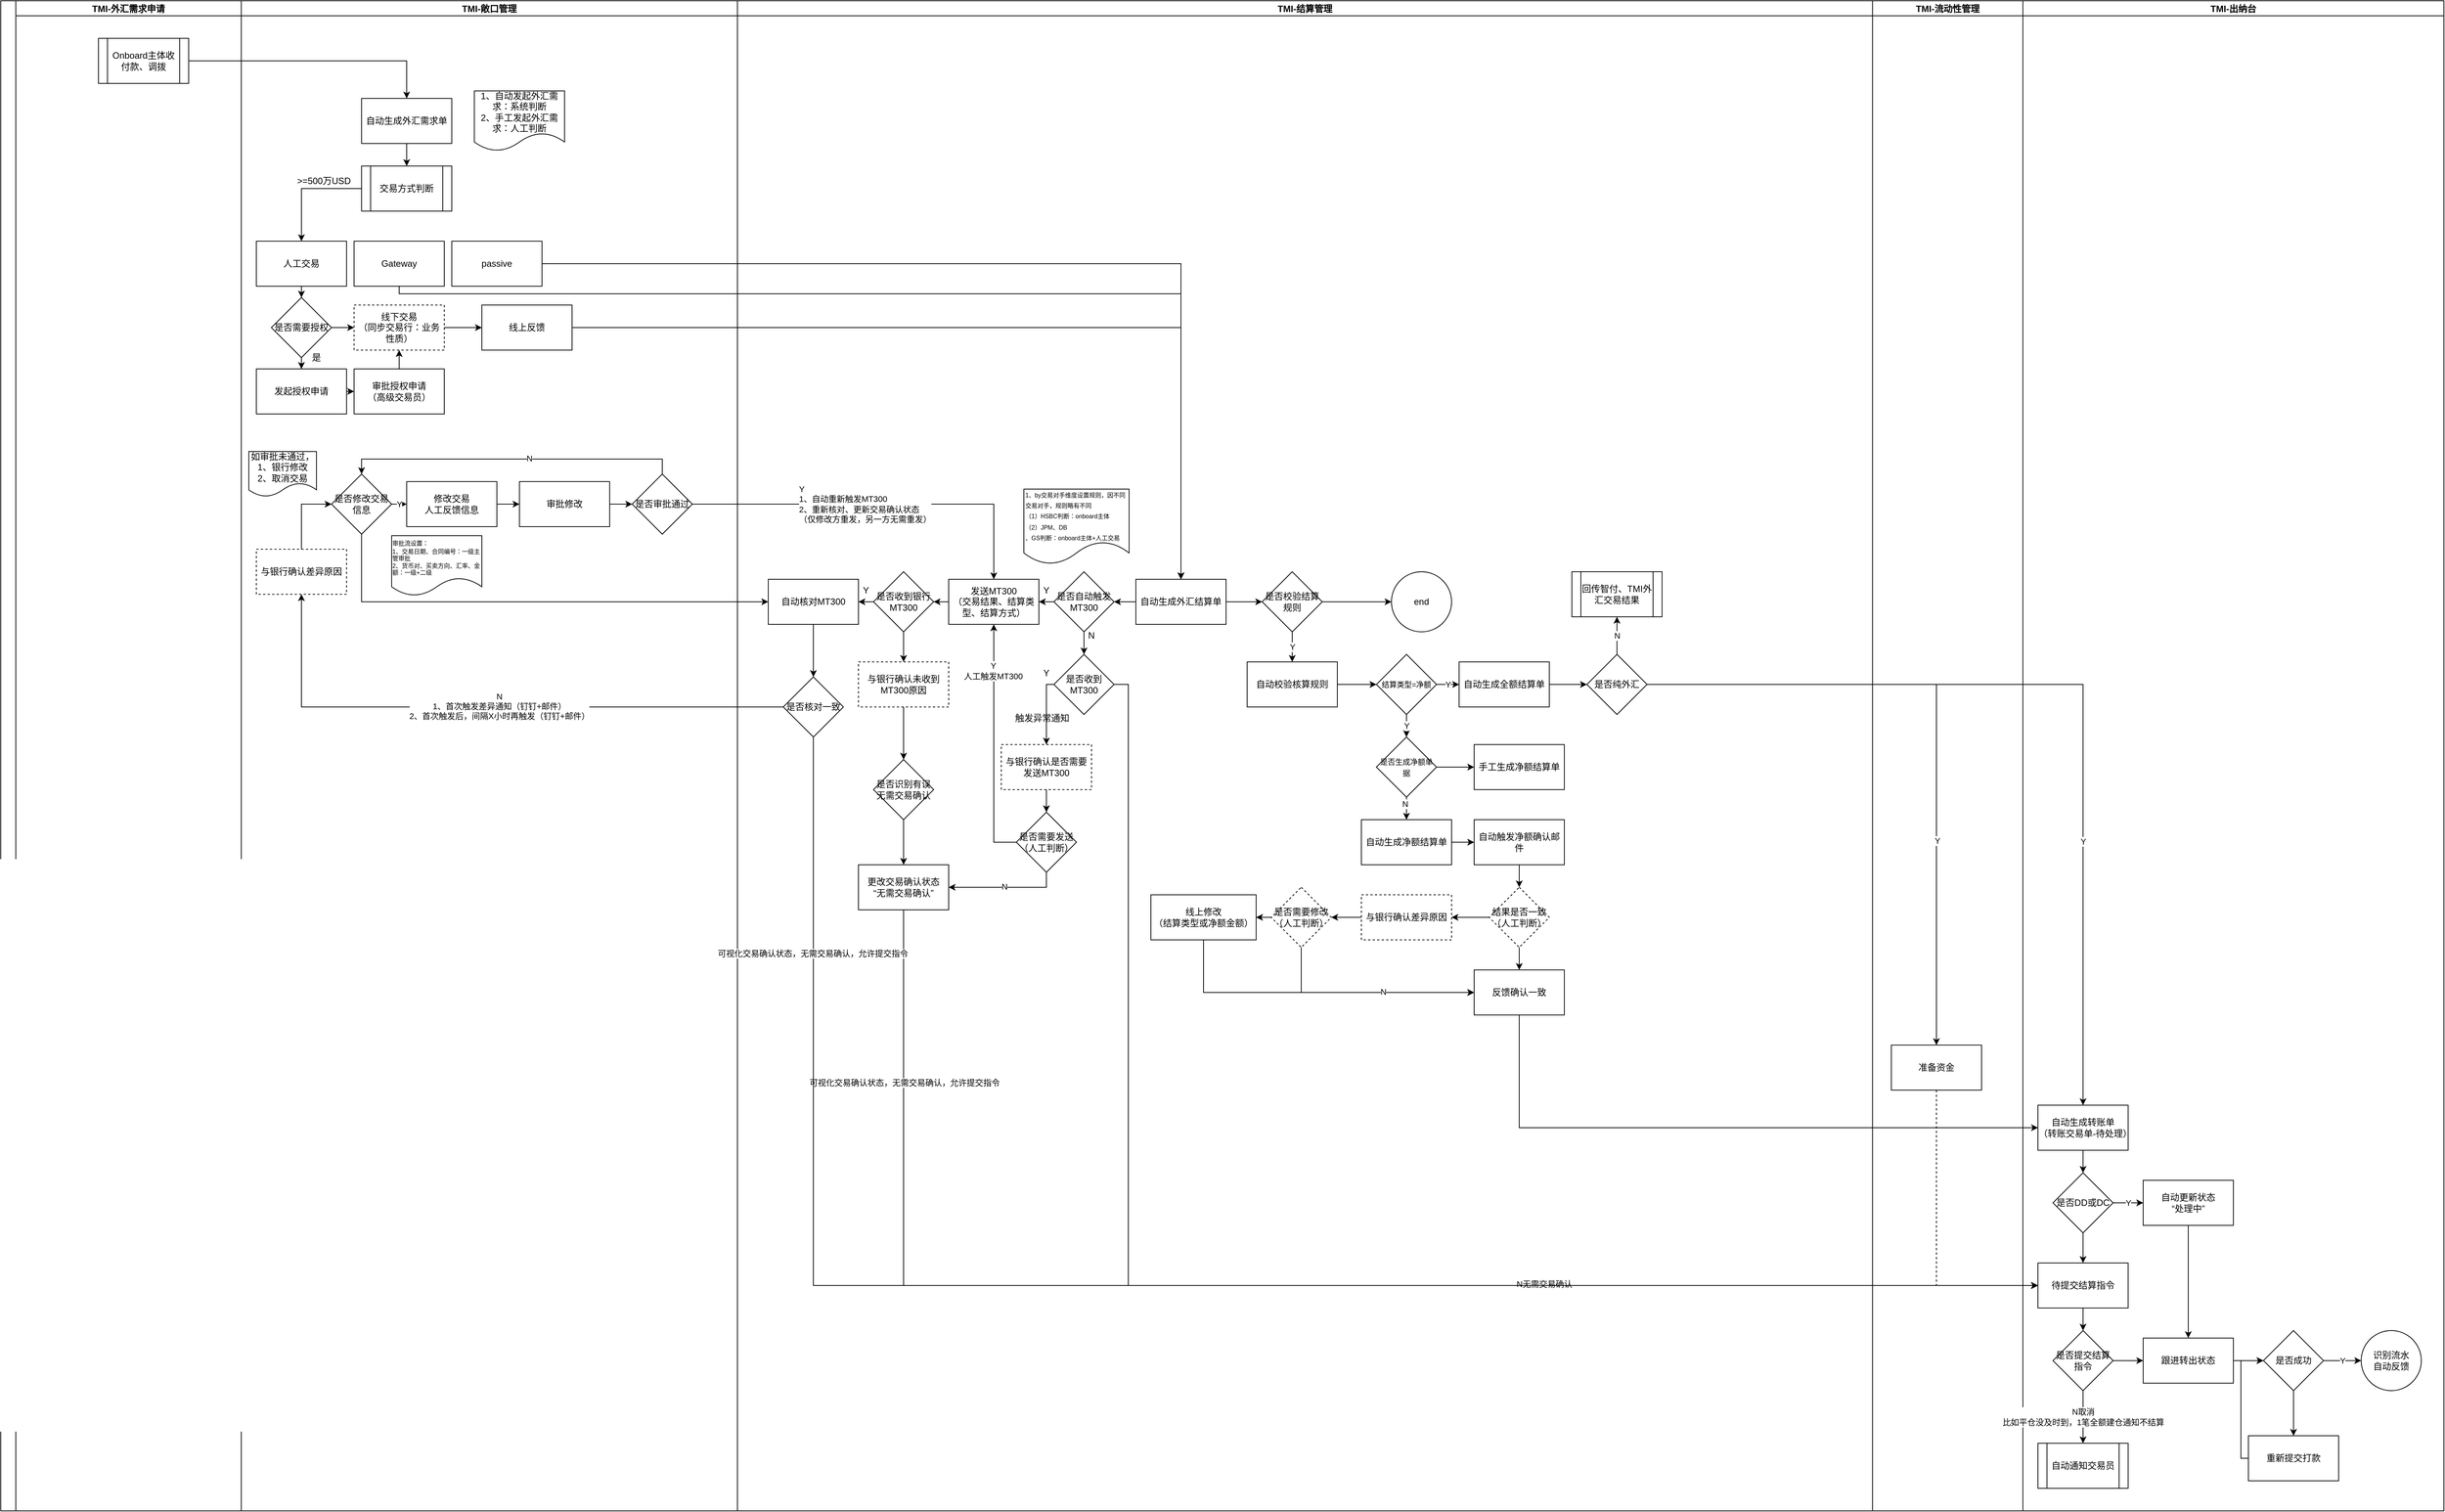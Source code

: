 <mxfile version="22.1.3" type="github">
  <diagram name="Page-1" id="b9RWw20sEebjAJGBwXR7">
    <mxGraphModel dx="2612" dy="1464" grid="1" gridSize="10" guides="1" tooltips="1" connect="1" arrows="1" fold="1" page="1" pageScale="1" pageWidth="827" pageHeight="1169" math="0" shadow="0">
      <root>
        <mxCell id="0" />
        <mxCell id="1" parent="0" />
        <mxCell id="jysXsttXVnywhoaOhivk-13" value="" style="swimlane;childLayout=stackLayout;resizeParent=1;resizeParentMax=0;startSize=20;horizontal=0;horizontalStack=1;" vertex="1" parent="1">
          <mxGeometry x="320" y="140" width="980" height="2010" as="geometry" />
        </mxCell>
        <mxCell id="jysXsttXVnywhoaOhivk-152" value="" style="group" vertex="1" connectable="0" parent="jysXsttXVnywhoaOhivk-13">
          <mxGeometry x="20" width="960" height="2010" as="geometry" />
        </mxCell>
        <mxCell id="jysXsttXVnywhoaOhivk-18" value="TMI-外汇需求申请" style="swimlane;startSize=20;" vertex="1" parent="jysXsttXVnywhoaOhivk-152">
          <mxGeometry width="300" height="2010" as="geometry" />
        </mxCell>
        <mxCell id="jysXsttXVnywhoaOhivk-24" value="Onboard主体收付款、调拨" style="shape=process;whiteSpace=wrap;html=1;backgroundOutline=1;" vertex="1" parent="jysXsttXVnywhoaOhivk-18">
          <mxGeometry x="110" y="50" width="120" height="60" as="geometry" />
        </mxCell>
        <mxCell id="jysXsttXVnywhoaOhivk-14" value="TMI-敞口管理" style="swimlane;startSize=20;" vertex="1" parent="jysXsttXVnywhoaOhivk-152">
          <mxGeometry x="300" width="660" height="2010" as="geometry" />
        </mxCell>
        <mxCell id="jysXsttXVnywhoaOhivk-30" style="edgeStyle=orthogonalEdgeStyle;rounded=0;orthogonalLoop=1;jettySize=auto;html=1;entryX=0.5;entryY=0;entryDx=0;entryDy=0;" edge="1" parent="jysXsttXVnywhoaOhivk-14" source="jysXsttXVnywhoaOhivk-27" target="jysXsttXVnywhoaOhivk-29">
          <mxGeometry relative="1" as="geometry" />
        </mxCell>
        <mxCell id="jysXsttXVnywhoaOhivk-27" value="自动生成外汇需求单" style="rounded=0;whiteSpace=wrap;html=1;" vertex="1" parent="jysXsttXVnywhoaOhivk-14">
          <mxGeometry x="160" y="130" width="120" height="60" as="geometry" />
        </mxCell>
        <mxCell id="jysXsttXVnywhoaOhivk-33" style="edgeStyle=orthogonalEdgeStyle;rounded=0;orthogonalLoop=1;jettySize=auto;html=1;entryX=0.5;entryY=0;entryDx=0;entryDy=0;" edge="1" parent="jysXsttXVnywhoaOhivk-14" source="jysXsttXVnywhoaOhivk-29" target="jysXsttXVnywhoaOhivk-32">
          <mxGeometry relative="1" as="geometry" />
        </mxCell>
        <mxCell id="jysXsttXVnywhoaOhivk-29" value="交易方式判断" style="shape=process;whiteSpace=wrap;html=1;backgroundOutline=1;" vertex="1" parent="jysXsttXVnywhoaOhivk-14">
          <mxGeometry x="160" y="220" width="120" height="60" as="geometry" />
        </mxCell>
        <mxCell id="jysXsttXVnywhoaOhivk-31" value="1、自动发起外汇需求：系统判断&lt;br&gt;2、手工发起外汇需求：人工判断" style="shape=document;whiteSpace=wrap;html=1;boundedLbl=1;" vertex="1" parent="jysXsttXVnywhoaOhivk-14">
          <mxGeometry x="310" y="120" width="120" height="80" as="geometry" />
        </mxCell>
        <mxCell id="jysXsttXVnywhoaOhivk-39" value="" style="edgeStyle=orthogonalEdgeStyle;rounded=0;orthogonalLoop=1;jettySize=auto;html=1;" edge="1" parent="jysXsttXVnywhoaOhivk-14" source="jysXsttXVnywhoaOhivk-32" target="jysXsttXVnywhoaOhivk-37">
          <mxGeometry relative="1" as="geometry" />
        </mxCell>
        <mxCell id="jysXsttXVnywhoaOhivk-32" value="人工交易" style="rounded=0;whiteSpace=wrap;html=1;" vertex="1" parent="jysXsttXVnywhoaOhivk-14">
          <mxGeometry x="20" y="320" width="120" height="60" as="geometry" />
        </mxCell>
        <mxCell id="jysXsttXVnywhoaOhivk-34" value="&amp;gt;=500万USD" style="text;html=1;strokeColor=none;fillColor=none;align=center;verticalAlign=middle;whiteSpace=wrap;rounded=0;" vertex="1" parent="jysXsttXVnywhoaOhivk-14">
          <mxGeometry x="70" y="225" width="80" height="30" as="geometry" />
        </mxCell>
        <mxCell id="jysXsttXVnywhoaOhivk-35" value="Gateway" style="rounded=0;whiteSpace=wrap;html=1;" vertex="1" parent="jysXsttXVnywhoaOhivk-14">
          <mxGeometry x="150" y="320" width="120" height="60" as="geometry" />
        </mxCell>
        <mxCell id="jysXsttXVnywhoaOhivk-36" value="passive" style="rounded=0;whiteSpace=wrap;html=1;" vertex="1" parent="jysXsttXVnywhoaOhivk-14">
          <mxGeometry x="280" y="320" width="120" height="60" as="geometry" />
        </mxCell>
        <mxCell id="jysXsttXVnywhoaOhivk-41" value="" style="edgeStyle=orthogonalEdgeStyle;rounded=0;orthogonalLoop=1;jettySize=auto;html=1;" edge="1" parent="jysXsttXVnywhoaOhivk-14" source="jysXsttXVnywhoaOhivk-37" target="jysXsttXVnywhoaOhivk-40">
          <mxGeometry relative="1" as="geometry" />
        </mxCell>
        <mxCell id="jysXsttXVnywhoaOhivk-44" value="" style="edgeStyle=orthogonalEdgeStyle;rounded=0;orthogonalLoop=1;jettySize=auto;html=1;" edge="1" parent="jysXsttXVnywhoaOhivk-14" source="jysXsttXVnywhoaOhivk-37" target="jysXsttXVnywhoaOhivk-43">
          <mxGeometry relative="1" as="geometry" />
        </mxCell>
        <mxCell id="jysXsttXVnywhoaOhivk-37" value="是否需要授权" style="rhombus;whiteSpace=wrap;html=1;" vertex="1" parent="jysXsttXVnywhoaOhivk-14">
          <mxGeometry x="40" y="395" width="80" height="80" as="geometry" />
        </mxCell>
        <mxCell id="jysXsttXVnywhoaOhivk-54" value="" style="edgeStyle=orthogonalEdgeStyle;rounded=0;orthogonalLoop=1;jettySize=auto;html=1;" edge="1" parent="jysXsttXVnywhoaOhivk-14" source="jysXsttXVnywhoaOhivk-40" target="jysXsttXVnywhoaOhivk-53">
          <mxGeometry relative="1" as="geometry" />
        </mxCell>
        <mxCell id="jysXsttXVnywhoaOhivk-40" value="发起授权申请" style="rounded=0;whiteSpace=wrap;html=1;" vertex="1" parent="jysXsttXVnywhoaOhivk-14">
          <mxGeometry x="20" y="490" width="120" height="60" as="geometry" />
        </mxCell>
        <mxCell id="jysXsttXVnywhoaOhivk-42" value="是" style="text;html=1;strokeColor=none;fillColor=none;align=center;verticalAlign=middle;whiteSpace=wrap;rounded=0;" vertex="1" parent="jysXsttXVnywhoaOhivk-14">
          <mxGeometry x="70" y="460" width="60" height="30" as="geometry" />
        </mxCell>
        <mxCell id="jysXsttXVnywhoaOhivk-52" value="" style="edgeStyle=orthogonalEdgeStyle;rounded=0;orthogonalLoop=1;jettySize=auto;html=1;" edge="1" parent="jysXsttXVnywhoaOhivk-14" source="jysXsttXVnywhoaOhivk-43" target="jysXsttXVnywhoaOhivk-51">
          <mxGeometry relative="1" as="geometry" />
        </mxCell>
        <mxCell id="jysXsttXVnywhoaOhivk-43" value="线下交易&lt;br&gt;（同步交易行：业务性质）" style="rounded=0;whiteSpace=wrap;html=1;dashed=1;" vertex="1" parent="jysXsttXVnywhoaOhivk-14">
          <mxGeometry x="150" y="405" width="120" height="60" as="geometry" />
        </mxCell>
        <mxCell id="jysXsttXVnywhoaOhivk-51" value="线上反馈" style="rounded=0;whiteSpace=wrap;html=1;" vertex="1" parent="jysXsttXVnywhoaOhivk-14">
          <mxGeometry x="320" y="405" width="120" height="60" as="geometry" />
        </mxCell>
        <mxCell id="jysXsttXVnywhoaOhivk-55" value="" style="edgeStyle=orthogonalEdgeStyle;rounded=0;orthogonalLoop=1;jettySize=auto;html=1;" edge="1" parent="jysXsttXVnywhoaOhivk-14" source="jysXsttXVnywhoaOhivk-53" target="jysXsttXVnywhoaOhivk-43">
          <mxGeometry relative="1" as="geometry" />
        </mxCell>
        <mxCell id="jysXsttXVnywhoaOhivk-53" value="审批授权申请&lt;br&gt;（高级交易员）" style="rounded=0;whiteSpace=wrap;html=1;" vertex="1" parent="jysXsttXVnywhoaOhivk-14">
          <mxGeometry x="150" y="490" width="120" height="60" as="geometry" />
        </mxCell>
        <mxCell id="jysXsttXVnywhoaOhivk-100" value="" style="edgeStyle=orthogonalEdgeStyle;rounded=0;orthogonalLoop=1;jettySize=auto;html=1;entryX=0;entryY=0.5;entryDx=0;entryDy=0;" edge="1" parent="jysXsttXVnywhoaOhivk-14" source="jysXsttXVnywhoaOhivk-96" target="jysXsttXVnywhoaOhivk-99">
          <mxGeometry relative="1" as="geometry" />
        </mxCell>
        <mxCell id="jysXsttXVnywhoaOhivk-96" value="与银行确认差异原因" style="rounded=0;whiteSpace=wrap;html=1;dashed=1;" vertex="1" parent="jysXsttXVnywhoaOhivk-14">
          <mxGeometry x="20" y="730" width="120" height="60" as="geometry" />
        </mxCell>
        <mxCell id="jysXsttXVnywhoaOhivk-103" value="Y" style="edgeStyle=orthogonalEdgeStyle;rounded=0;orthogonalLoop=1;jettySize=auto;html=1;" edge="1" parent="jysXsttXVnywhoaOhivk-14" source="jysXsttXVnywhoaOhivk-99" target="jysXsttXVnywhoaOhivk-102">
          <mxGeometry relative="1" as="geometry" />
        </mxCell>
        <mxCell id="jysXsttXVnywhoaOhivk-99" value="是否修改交易信息" style="rhombus;whiteSpace=wrap;html=1;rounded=0;" vertex="1" parent="jysXsttXVnywhoaOhivk-14">
          <mxGeometry x="120" y="630" width="80" height="80" as="geometry" />
        </mxCell>
        <mxCell id="jysXsttXVnywhoaOhivk-101" value="如审批未通过，&lt;br&gt;1、银行修改&lt;br&gt;2、取消交易" style="shape=document;whiteSpace=wrap;html=1;boundedLbl=1;" vertex="1" parent="jysXsttXVnywhoaOhivk-14">
          <mxGeometry x="10" y="600" width="90" height="60" as="geometry" />
        </mxCell>
        <mxCell id="jysXsttXVnywhoaOhivk-105" value="" style="edgeStyle=orthogonalEdgeStyle;rounded=0;orthogonalLoop=1;jettySize=auto;html=1;" edge="1" parent="jysXsttXVnywhoaOhivk-14" source="jysXsttXVnywhoaOhivk-102" target="jysXsttXVnywhoaOhivk-104">
          <mxGeometry relative="1" as="geometry" />
        </mxCell>
        <mxCell id="jysXsttXVnywhoaOhivk-102" value="修改交易&lt;br&gt;人工反馈信息" style="whiteSpace=wrap;html=1;rounded=0;" vertex="1" parent="jysXsttXVnywhoaOhivk-14">
          <mxGeometry x="220" y="640" width="120" height="60" as="geometry" />
        </mxCell>
        <mxCell id="jysXsttXVnywhoaOhivk-107" value="" style="edgeStyle=orthogonalEdgeStyle;rounded=0;orthogonalLoop=1;jettySize=auto;html=1;" edge="1" parent="jysXsttXVnywhoaOhivk-14" source="jysXsttXVnywhoaOhivk-104" target="jysXsttXVnywhoaOhivk-106">
          <mxGeometry relative="1" as="geometry" />
        </mxCell>
        <mxCell id="jysXsttXVnywhoaOhivk-104" value="审批修改" style="whiteSpace=wrap;html=1;rounded=0;" vertex="1" parent="jysXsttXVnywhoaOhivk-14">
          <mxGeometry x="370" y="640" width="120" height="60" as="geometry" />
        </mxCell>
        <mxCell id="jysXsttXVnywhoaOhivk-108" style="edgeStyle=orthogonalEdgeStyle;rounded=0;orthogonalLoop=1;jettySize=auto;html=1;entryX=0.5;entryY=0;entryDx=0;entryDy=0;" edge="1" parent="jysXsttXVnywhoaOhivk-14" source="jysXsttXVnywhoaOhivk-106" target="jysXsttXVnywhoaOhivk-99">
          <mxGeometry relative="1" as="geometry">
            <Array as="points">
              <mxPoint x="560" y="610" />
              <mxPoint x="160" y="610" />
            </Array>
          </mxGeometry>
        </mxCell>
        <mxCell id="jysXsttXVnywhoaOhivk-109" value="N" style="edgeLabel;html=1;align=center;verticalAlign=middle;resizable=0;points=[];" vertex="1" connectable="0" parent="jysXsttXVnywhoaOhivk-108">
          <mxGeometry x="-0.103" y="-1" relative="1" as="geometry">
            <mxPoint as="offset" />
          </mxGeometry>
        </mxCell>
        <mxCell id="jysXsttXVnywhoaOhivk-106" value="是否审批通过" style="rhombus;whiteSpace=wrap;html=1;rounded=0;" vertex="1" parent="jysXsttXVnywhoaOhivk-14">
          <mxGeometry x="520" y="630" width="80" height="80" as="geometry" />
        </mxCell>
        <mxCell id="jysXsttXVnywhoaOhivk-110" value="&lt;div style=&quot;text-align: left;&quot;&gt;&lt;span style=&quot;font-size: 8px; background-color: initial;&quot;&gt;审批流设置：&lt;/span&gt;&lt;/div&gt;&lt;font style=&quot;font-size: 8px;&quot;&gt;&lt;div style=&quot;text-align: left;&quot;&gt;&lt;span style=&quot;background-color: initial;&quot;&gt;1、交易日期、合同编号：一级主管审批&lt;/span&gt;&lt;/div&gt;&lt;div style=&quot;text-align: left;&quot;&gt;&lt;span style=&quot;background-color: initial;&quot;&gt;2、货币对、买卖方向、汇率、金额：一级+二级&lt;/span&gt;&lt;/div&gt;&lt;/font&gt;" style="shape=document;whiteSpace=wrap;html=1;boundedLbl=1;" vertex="1" parent="jysXsttXVnywhoaOhivk-14">
          <mxGeometry x="200" y="712" width="120" height="80" as="geometry" />
        </mxCell>
        <mxCell id="jysXsttXVnywhoaOhivk-28" style="edgeStyle=orthogonalEdgeStyle;rounded=0;orthogonalLoop=1;jettySize=auto;html=1;entryX=0.5;entryY=0;entryDx=0;entryDy=0;" edge="1" parent="jysXsttXVnywhoaOhivk-152" source="jysXsttXVnywhoaOhivk-24" target="jysXsttXVnywhoaOhivk-27">
          <mxGeometry relative="1" as="geometry" />
        </mxCell>
        <mxCell id="jysXsttXVnywhoaOhivk-15" value="TMI-结算管理" style="swimlane;startSize=20;" vertex="1" parent="1">
          <mxGeometry x="1300" y="140" width="1510" height="2010" as="geometry" />
        </mxCell>
        <mxCell id="jysXsttXVnywhoaOhivk-62" value="" style="edgeStyle=orthogonalEdgeStyle;rounded=0;orthogonalLoop=1;jettySize=auto;html=1;" edge="1" parent="jysXsttXVnywhoaOhivk-15" source="jysXsttXVnywhoaOhivk-57" target="jysXsttXVnywhoaOhivk-61">
          <mxGeometry relative="1" as="geometry" />
        </mxCell>
        <mxCell id="jysXsttXVnywhoaOhivk-116" value="" style="edgeStyle=orthogonalEdgeStyle;rounded=0;orthogonalLoop=1;jettySize=auto;html=1;" edge="1" parent="jysXsttXVnywhoaOhivk-15" source="jysXsttXVnywhoaOhivk-57" target="jysXsttXVnywhoaOhivk-115">
          <mxGeometry relative="1" as="geometry" />
        </mxCell>
        <mxCell id="jysXsttXVnywhoaOhivk-57" value="自动生成外汇结算单" style="rounded=0;whiteSpace=wrap;html=1;" vertex="1" parent="jysXsttXVnywhoaOhivk-15">
          <mxGeometry x="530" y="770" width="120" height="60" as="geometry" />
        </mxCell>
        <mxCell id="jysXsttXVnywhoaOhivk-65" value="" style="edgeStyle=orthogonalEdgeStyle;rounded=0;orthogonalLoop=1;jettySize=auto;html=1;" edge="1" parent="jysXsttXVnywhoaOhivk-15" source="jysXsttXVnywhoaOhivk-61" target="jysXsttXVnywhoaOhivk-64">
          <mxGeometry relative="1" as="geometry" />
        </mxCell>
        <mxCell id="jysXsttXVnywhoaOhivk-73" value="" style="edgeStyle=orthogonalEdgeStyle;rounded=0;orthogonalLoop=1;jettySize=auto;html=1;" edge="1" parent="jysXsttXVnywhoaOhivk-15" source="jysXsttXVnywhoaOhivk-61" target="jysXsttXVnywhoaOhivk-72">
          <mxGeometry relative="1" as="geometry" />
        </mxCell>
        <mxCell id="jysXsttXVnywhoaOhivk-61" value="是否自动触发MT300" style="rhombus;whiteSpace=wrap;html=1;" vertex="1" parent="jysXsttXVnywhoaOhivk-15">
          <mxGeometry x="421" y="760" width="80" height="80" as="geometry" />
        </mxCell>
        <mxCell id="jysXsttXVnywhoaOhivk-67" value="" style="edgeStyle=orthogonalEdgeStyle;rounded=0;orthogonalLoop=1;jettySize=auto;html=1;" edge="1" parent="jysXsttXVnywhoaOhivk-15" source="jysXsttXVnywhoaOhivk-64" target="jysXsttXVnywhoaOhivk-66">
          <mxGeometry relative="1" as="geometry" />
        </mxCell>
        <mxCell id="jysXsttXVnywhoaOhivk-64" value="发送MT300&lt;br&gt;（交易结果、结算类型、结算方式）" style="whiteSpace=wrap;html=1;" vertex="1" parent="jysXsttXVnywhoaOhivk-15">
          <mxGeometry x="281" y="770" width="120" height="60" as="geometry" />
        </mxCell>
        <mxCell id="jysXsttXVnywhoaOhivk-69" value="" style="edgeStyle=orthogonalEdgeStyle;rounded=0;orthogonalLoop=1;jettySize=auto;html=1;" edge="1" parent="jysXsttXVnywhoaOhivk-15" source="jysXsttXVnywhoaOhivk-66" target="jysXsttXVnywhoaOhivk-68">
          <mxGeometry relative="1" as="geometry" />
        </mxCell>
        <mxCell id="jysXsttXVnywhoaOhivk-90" value="" style="edgeStyle=orthogonalEdgeStyle;rounded=0;orthogonalLoop=1;jettySize=auto;html=1;" edge="1" parent="jysXsttXVnywhoaOhivk-15" source="jysXsttXVnywhoaOhivk-66" target="jysXsttXVnywhoaOhivk-89">
          <mxGeometry relative="1" as="geometry" />
        </mxCell>
        <mxCell id="jysXsttXVnywhoaOhivk-66" value="是否收到银行MT300" style="rhombus;whiteSpace=wrap;html=1;" vertex="1" parent="jysXsttXVnywhoaOhivk-15">
          <mxGeometry x="181" y="760" width="80" height="80" as="geometry" />
        </mxCell>
        <mxCell id="jysXsttXVnywhoaOhivk-95" value="" style="edgeStyle=orthogonalEdgeStyle;rounded=0;orthogonalLoop=1;jettySize=auto;html=1;" edge="1" parent="jysXsttXVnywhoaOhivk-15" source="jysXsttXVnywhoaOhivk-68" target="jysXsttXVnywhoaOhivk-94">
          <mxGeometry relative="1" as="geometry" />
        </mxCell>
        <mxCell id="jysXsttXVnywhoaOhivk-68" value="自动核对MT300" style="whiteSpace=wrap;html=1;" vertex="1" parent="jysXsttXVnywhoaOhivk-15">
          <mxGeometry x="41" y="770" width="120" height="60" as="geometry" />
        </mxCell>
        <mxCell id="jysXsttXVnywhoaOhivk-70" value="Y" style="text;html=1;strokeColor=none;fillColor=none;align=center;verticalAlign=middle;whiteSpace=wrap;rounded=0;" vertex="1" parent="jysXsttXVnywhoaOhivk-15">
          <mxGeometry x="141" y="770" width="60" height="30" as="geometry" />
        </mxCell>
        <mxCell id="jysXsttXVnywhoaOhivk-71" value="Y" style="text;html=1;strokeColor=none;fillColor=none;align=center;verticalAlign=middle;whiteSpace=wrap;rounded=0;" vertex="1" parent="jysXsttXVnywhoaOhivk-15">
          <mxGeometry x="381" y="770" width="60" height="30" as="geometry" />
        </mxCell>
        <mxCell id="jysXsttXVnywhoaOhivk-82" style="edgeStyle=orthogonalEdgeStyle;rounded=0;orthogonalLoop=1;jettySize=auto;html=1;exitX=0;exitY=0.5;exitDx=0;exitDy=0;entryX=0.5;entryY=0;entryDx=0;entryDy=0;" edge="1" parent="jysXsttXVnywhoaOhivk-15" source="jysXsttXVnywhoaOhivk-72" target="jysXsttXVnywhoaOhivk-75">
          <mxGeometry relative="1" as="geometry">
            <Array as="points">
              <mxPoint x="411" y="910" />
              <mxPoint x="411" y="990" />
            </Array>
          </mxGeometry>
        </mxCell>
        <mxCell id="jysXsttXVnywhoaOhivk-72" value="是否收到MT300" style="rhombus;whiteSpace=wrap;html=1;" vertex="1" parent="jysXsttXVnywhoaOhivk-15">
          <mxGeometry x="421" y="870" width="80" height="80" as="geometry" />
        </mxCell>
        <mxCell id="jysXsttXVnywhoaOhivk-74" value="N" style="text;html=1;strokeColor=none;fillColor=none;align=center;verticalAlign=middle;whiteSpace=wrap;rounded=0;" vertex="1" parent="jysXsttXVnywhoaOhivk-15">
          <mxGeometry x="441" y="830" width="60" height="30" as="geometry" />
        </mxCell>
        <mxCell id="jysXsttXVnywhoaOhivk-81" value="" style="edgeStyle=orthogonalEdgeStyle;rounded=0;orthogonalLoop=1;jettySize=auto;html=1;" edge="1" parent="jysXsttXVnywhoaOhivk-15" source="jysXsttXVnywhoaOhivk-75" target="jysXsttXVnywhoaOhivk-80">
          <mxGeometry relative="1" as="geometry" />
        </mxCell>
        <mxCell id="jysXsttXVnywhoaOhivk-75" value="与银行确认是否需要发送MT300" style="whiteSpace=wrap;html=1;dashed=1;" vertex="1" parent="jysXsttXVnywhoaOhivk-15">
          <mxGeometry x="351" y="990" width="120" height="60" as="geometry" />
        </mxCell>
        <mxCell id="jysXsttXVnywhoaOhivk-77" value="Y" style="text;html=1;strokeColor=none;fillColor=none;align=center;verticalAlign=middle;whiteSpace=wrap;rounded=0;" vertex="1" parent="jysXsttXVnywhoaOhivk-15">
          <mxGeometry x="381" y="880" width="60" height="30" as="geometry" />
        </mxCell>
        <mxCell id="jysXsttXVnywhoaOhivk-84" style="edgeStyle=orthogonalEdgeStyle;rounded=0;orthogonalLoop=1;jettySize=auto;html=1;entryX=0.5;entryY=1;entryDx=0;entryDy=0;" edge="1" parent="jysXsttXVnywhoaOhivk-15" source="jysXsttXVnywhoaOhivk-80" target="jysXsttXVnywhoaOhivk-64">
          <mxGeometry relative="1" as="geometry">
            <Array as="points">
              <mxPoint x="341" y="1120" />
            </Array>
          </mxGeometry>
        </mxCell>
        <mxCell id="jysXsttXVnywhoaOhivk-85" value="Y&lt;br&gt;人工触发MT300" style="edgeLabel;html=1;align=center;verticalAlign=middle;resizable=0;points=[];" vertex="1" connectable="0" parent="jysXsttXVnywhoaOhivk-84">
          <mxGeometry x="0.613" y="1" relative="1" as="geometry">
            <mxPoint as="offset" />
          </mxGeometry>
        </mxCell>
        <mxCell id="jysXsttXVnywhoaOhivk-87" style="edgeStyle=orthogonalEdgeStyle;rounded=0;orthogonalLoop=1;jettySize=auto;html=1;entryX=1;entryY=0.5;entryDx=0;entryDy=0;exitX=0.5;exitY=1;exitDx=0;exitDy=0;" edge="1" parent="jysXsttXVnywhoaOhivk-15" source="jysXsttXVnywhoaOhivk-80" target="jysXsttXVnywhoaOhivk-86">
          <mxGeometry relative="1" as="geometry" />
        </mxCell>
        <mxCell id="jysXsttXVnywhoaOhivk-88" value="N" style="edgeLabel;html=1;align=center;verticalAlign=middle;resizable=0;points=[];" vertex="1" connectable="0" parent="jysXsttXVnywhoaOhivk-87">
          <mxGeometry x="0.019" y="-1" relative="1" as="geometry">
            <mxPoint as="offset" />
          </mxGeometry>
        </mxCell>
        <mxCell id="jysXsttXVnywhoaOhivk-80" value="是否需要发送&lt;br&gt;（人工判断）" style="rhombus;whiteSpace=wrap;html=1;" vertex="1" parent="jysXsttXVnywhoaOhivk-15">
          <mxGeometry x="371" y="1080" width="80" height="80" as="geometry" />
        </mxCell>
        <mxCell id="jysXsttXVnywhoaOhivk-83" value="触发异常通知" style="text;html=1;strokeColor=none;fillColor=none;align=center;verticalAlign=middle;whiteSpace=wrap;rounded=0;" vertex="1" parent="jysXsttXVnywhoaOhivk-15">
          <mxGeometry x="360" y="940" width="91" height="30" as="geometry" />
        </mxCell>
        <mxCell id="jysXsttXVnywhoaOhivk-86" value="更改交易确认状态&lt;br&gt;“无需交易确认”" style="rounded=0;whiteSpace=wrap;html=1;" vertex="1" parent="jysXsttXVnywhoaOhivk-15">
          <mxGeometry x="161" y="1150" width="120" height="60" as="geometry" />
        </mxCell>
        <mxCell id="jysXsttXVnywhoaOhivk-92" value="" style="edgeStyle=orthogonalEdgeStyle;rounded=0;orthogonalLoop=1;jettySize=auto;html=1;" edge="1" parent="jysXsttXVnywhoaOhivk-15" source="jysXsttXVnywhoaOhivk-89" target="jysXsttXVnywhoaOhivk-91">
          <mxGeometry relative="1" as="geometry" />
        </mxCell>
        <mxCell id="jysXsttXVnywhoaOhivk-89" value="与银行确认未收到MT300原因" style="whiteSpace=wrap;html=1;dashed=1;" vertex="1" parent="jysXsttXVnywhoaOhivk-15">
          <mxGeometry x="161" y="880" width="120" height="60" as="geometry" />
        </mxCell>
        <mxCell id="jysXsttXVnywhoaOhivk-93" value="" style="edgeStyle=orthogonalEdgeStyle;rounded=0;orthogonalLoop=1;jettySize=auto;html=1;" edge="1" parent="jysXsttXVnywhoaOhivk-15" source="jysXsttXVnywhoaOhivk-91" target="jysXsttXVnywhoaOhivk-86">
          <mxGeometry relative="1" as="geometry" />
        </mxCell>
        <mxCell id="jysXsttXVnywhoaOhivk-91" value="是否识别有误&lt;br&gt;无需交易确认" style="rhombus;whiteSpace=wrap;html=1;" vertex="1" parent="jysXsttXVnywhoaOhivk-15">
          <mxGeometry x="181" y="1010" width="80" height="80" as="geometry" />
        </mxCell>
        <mxCell id="jysXsttXVnywhoaOhivk-94" value="是否核对一致" style="rhombus;whiteSpace=wrap;html=1;" vertex="1" parent="jysXsttXVnywhoaOhivk-15">
          <mxGeometry x="61" y="900" width="80" height="80" as="geometry" />
        </mxCell>
        <mxCell id="jysXsttXVnywhoaOhivk-114" value="&lt;font style=&quot;font-size: 8px;&quot;&gt;1、by交易对手维度设置规则，因不同交易对手，规则略有不同&lt;br&gt;（1）HSBC判断：onboard主体&lt;br&gt;（2）JPM、DB&lt;br&gt;、GS判断：onboard主体+人工交易&lt;/font&gt;" style="shape=document;whiteSpace=wrap;html=1;boundedLbl=1;align=left;" vertex="1" parent="jysXsttXVnywhoaOhivk-15">
          <mxGeometry x="381" y="650" width="140" height="100" as="geometry" />
        </mxCell>
        <mxCell id="jysXsttXVnywhoaOhivk-118" value="" style="edgeStyle=orthogonalEdgeStyle;rounded=0;orthogonalLoop=1;jettySize=auto;html=1;" edge="1" parent="jysXsttXVnywhoaOhivk-15" source="jysXsttXVnywhoaOhivk-115" target="jysXsttXVnywhoaOhivk-117">
          <mxGeometry relative="1" as="geometry" />
        </mxCell>
        <mxCell id="jysXsttXVnywhoaOhivk-120" value="Y" style="edgeStyle=orthogonalEdgeStyle;rounded=0;orthogonalLoop=1;jettySize=auto;html=1;" edge="1" parent="jysXsttXVnywhoaOhivk-15" source="jysXsttXVnywhoaOhivk-115" target="jysXsttXVnywhoaOhivk-119">
          <mxGeometry relative="1" as="geometry" />
        </mxCell>
        <mxCell id="jysXsttXVnywhoaOhivk-115" value="是否校验结算规则" style="rhombus;whiteSpace=wrap;html=1;rounded=0;" vertex="1" parent="jysXsttXVnywhoaOhivk-15">
          <mxGeometry x="698" y="760" width="80" height="80" as="geometry" />
        </mxCell>
        <mxCell id="jysXsttXVnywhoaOhivk-117" value="end" style="ellipse;whiteSpace=wrap;html=1;rounded=0;" vertex="1" parent="jysXsttXVnywhoaOhivk-15">
          <mxGeometry x="870" y="760" width="80" height="80" as="geometry" />
        </mxCell>
        <mxCell id="jysXsttXVnywhoaOhivk-122" value="" style="edgeStyle=orthogonalEdgeStyle;rounded=0;orthogonalLoop=1;jettySize=auto;html=1;" edge="1" parent="jysXsttXVnywhoaOhivk-15" source="jysXsttXVnywhoaOhivk-119" target="jysXsttXVnywhoaOhivk-121">
          <mxGeometry relative="1" as="geometry" />
        </mxCell>
        <mxCell id="jysXsttXVnywhoaOhivk-119" value="自动校验核算规则" style="whiteSpace=wrap;html=1;rounded=0;" vertex="1" parent="jysXsttXVnywhoaOhivk-15">
          <mxGeometry x="678" y="880" width="120" height="60" as="geometry" />
        </mxCell>
        <mxCell id="jysXsttXVnywhoaOhivk-124" value="Y" style="edgeStyle=orthogonalEdgeStyle;rounded=0;orthogonalLoop=1;jettySize=auto;html=1;" edge="1" parent="jysXsttXVnywhoaOhivk-15" source="jysXsttXVnywhoaOhivk-121" target="jysXsttXVnywhoaOhivk-123">
          <mxGeometry relative="1" as="geometry" />
        </mxCell>
        <mxCell id="jysXsttXVnywhoaOhivk-126" value="Y" style="edgeStyle=orthogonalEdgeStyle;rounded=0;orthogonalLoop=1;jettySize=auto;html=1;" edge="1" parent="jysXsttXVnywhoaOhivk-15" source="jysXsttXVnywhoaOhivk-121" target="jysXsttXVnywhoaOhivk-125">
          <mxGeometry relative="1" as="geometry" />
        </mxCell>
        <mxCell id="jysXsttXVnywhoaOhivk-121" value="&lt;font style=&quot;font-size: 10px;&quot;&gt;结算类型=净额&lt;/font&gt;" style="rhombus;whiteSpace=wrap;html=1;rounded=0;" vertex="1" parent="jysXsttXVnywhoaOhivk-15">
          <mxGeometry x="850" y="870" width="80" height="80" as="geometry" />
        </mxCell>
        <mxCell id="jysXsttXVnywhoaOhivk-123" value="自动生成全额结算单" style="whiteSpace=wrap;html=1;rounded=0;" vertex="1" parent="jysXsttXVnywhoaOhivk-15">
          <mxGeometry x="960" y="880" width="120" height="60" as="geometry" />
        </mxCell>
        <mxCell id="jysXsttXVnywhoaOhivk-128" value="" style="edgeStyle=orthogonalEdgeStyle;rounded=0;orthogonalLoop=1;jettySize=auto;html=1;" edge="1" parent="jysXsttXVnywhoaOhivk-15" source="jysXsttXVnywhoaOhivk-125" target="jysXsttXVnywhoaOhivk-127">
          <mxGeometry relative="1" as="geometry" />
        </mxCell>
        <mxCell id="jysXsttXVnywhoaOhivk-134" value="" style="edgeStyle=orthogonalEdgeStyle;rounded=0;orthogonalLoop=1;jettySize=auto;html=1;" edge="1" parent="jysXsttXVnywhoaOhivk-15" source="jysXsttXVnywhoaOhivk-125" target="jysXsttXVnywhoaOhivk-133">
          <mxGeometry relative="1" as="geometry" />
        </mxCell>
        <mxCell id="jysXsttXVnywhoaOhivk-135" value="N" style="edgeLabel;html=1;align=center;verticalAlign=middle;resizable=0;points=[];" vertex="1" connectable="0" parent="jysXsttXVnywhoaOhivk-134">
          <mxGeometry x="-0.653" y="-2" relative="1" as="geometry">
            <mxPoint as="offset" />
          </mxGeometry>
        </mxCell>
        <mxCell id="jysXsttXVnywhoaOhivk-125" value="&lt;font style=&quot;font-size: 10px;&quot;&gt;是否生成净额单据&lt;/font&gt;" style="rhombus;whiteSpace=wrap;html=1;rounded=0;" vertex="1" parent="jysXsttXVnywhoaOhivk-15">
          <mxGeometry x="850" y="980" width="80" height="80" as="geometry" />
        </mxCell>
        <mxCell id="jysXsttXVnywhoaOhivk-127" value="手工生成净额结算单" style="whiteSpace=wrap;html=1;rounded=0;" vertex="1" parent="jysXsttXVnywhoaOhivk-15">
          <mxGeometry x="980" y="990" width="120" height="60" as="geometry" />
        </mxCell>
        <mxCell id="jysXsttXVnywhoaOhivk-132" value="N" style="edgeStyle=orthogonalEdgeStyle;rounded=0;orthogonalLoop=1;jettySize=auto;html=1;" edge="1" parent="jysXsttXVnywhoaOhivk-15" source="jysXsttXVnywhoaOhivk-129" target="jysXsttXVnywhoaOhivk-131">
          <mxGeometry relative="1" as="geometry" />
        </mxCell>
        <mxCell id="jysXsttXVnywhoaOhivk-129" value="是否纯外汇" style="rhombus;whiteSpace=wrap;html=1;rounded=0;" vertex="1" parent="jysXsttXVnywhoaOhivk-15">
          <mxGeometry x="1130" y="870" width="80" height="80" as="geometry" />
        </mxCell>
        <mxCell id="jysXsttXVnywhoaOhivk-130" value="" style="edgeStyle=orthogonalEdgeStyle;rounded=0;orthogonalLoop=1;jettySize=auto;html=1;" edge="1" parent="jysXsttXVnywhoaOhivk-15" source="jysXsttXVnywhoaOhivk-123" target="jysXsttXVnywhoaOhivk-129">
          <mxGeometry relative="1" as="geometry" />
        </mxCell>
        <mxCell id="jysXsttXVnywhoaOhivk-131" value="回传智付、TMI外汇交易结果" style="shape=process;whiteSpace=wrap;html=1;backgroundOutline=1;rounded=0;" vertex="1" parent="jysXsttXVnywhoaOhivk-15">
          <mxGeometry x="1110" y="760" width="120" height="60" as="geometry" />
        </mxCell>
        <mxCell id="jysXsttXVnywhoaOhivk-137" value="" style="edgeStyle=orthogonalEdgeStyle;rounded=0;orthogonalLoop=1;jettySize=auto;html=1;" edge="1" parent="jysXsttXVnywhoaOhivk-15" source="jysXsttXVnywhoaOhivk-133" target="jysXsttXVnywhoaOhivk-136">
          <mxGeometry relative="1" as="geometry" />
        </mxCell>
        <mxCell id="jysXsttXVnywhoaOhivk-133" value="自动生成净额结算单" style="whiteSpace=wrap;html=1;rounded=0;" vertex="1" parent="jysXsttXVnywhoaOhivk-15">
          <mxGeometry x="830" y="1090" width="120" height="60" as="geometry" />
        </mxCell>
        <mxCell id="jysXsttXVnywhoaOhivk-139" value="" style="edgeStyle=orthogonalEdgeStyle;rounded=0;orthogonalLoop=1;jettySize=auto;html=1;" edge="1" parent="jysXsttXVnywhoaOhivk-15" source="jysXsttXVnywhoaOhivk-136" target="jysXsttXVnywhoaOhivk-138">
          <mxGeometry relative="1" as="geometry" />
        </mxCell>
        <mxCell id="jysXsttXVnywhoaOhivk-136" value="自动触发净额确认邮件" style="whiteSpace=wrap;html=1;rounded=0;" vertex="1" parent="jysXsttXVnywhoaOhivk-15">
          <mxGeometry x="980" y="1090" width="120" height="60" as="geometry" />
        </mxCell>
        <mxCell id="jysXsttXVnywhoaOhivk-141" value="" style="edgeStyle=orthogonalEdgeStyle;rounded=0;orthogonalLoop=1;jettySize=auto;html=1;" edge="1" parent="jysXsttXVnywhoaOhivk-15" source="jysXsttXVnywhoaOhivk-138" target="jysXsttXVnywhoaOhivk-140">
          <mxGeometry relative="1" as="geometry" />
        </mxCell>
        <mxCell id="jysXsttXVnywhoaOhivk-147" value="" style="edgeStyle=orthogonalEdgeStyle;rounded=0;orthogonalLoop=1;jettySize=auto;html=1;" edge="1" parent="jysXsttXVnywhoaOhivk-15" source="jysXsttXVnywhoaOhivk-138" target="jysXsttXVnywhoaOhivk-146">
          <mxGeometry relative="1" as="geometry" />
        </mxCell>
        <mxCell id="jysXsttXVnywhoaOhivk-138" value="结果是否一致&lt;br&gt;（人工判断）" style="rhombus;whiteSpace=wrap;html=1;rounded=0;dashed=1;" vertex="1" parent="jysXsttXVnywhoaOhivk-15">
          <mxGeometry x="1000" y="1180" width="80" height="80" as="geometry" />
        </mxCell>
        <mxCell id="jysXsttXVnywhoaOhivk-143" value="" style="edgeStyle=orthogonalEdgeStyle;rounded=0;orthogonalLoop=1;jettySize=auto;html=1;" edge="1" parent="jysXsttXVnywhoaOhivk-15" source="jysXsttXVnywhoaOhivk-140" target="jysXsttXVnywhoaOhivk-142">
          <mxGeometry relative="1" as="geometry" />
        </mxCell>
        <mxCell id="jysXsttXVnywhoaOhivk-140" value="与银行确认差异原因" style="whiteSpace=wrap;html=1;rounded=0;dashed=1;" vertex="1" parent="jysXsttXVnywhoaOhivk-15">
          <mxGeometry x="830" y="1190" width="120" height="60" as="geometry" />
        </mxCell>
        <mxCell id="jysXsttXVnywhoaOhivk-145" value="" style="edgeStyle=orthogonalEdgeStyle;rounded=0;orthogonalLoop=1;jettySize=auto;html=1;" edge="1" parent="jysXsttXVnywhoaOhivk-15" source="jysXsttXVnywhoaOhivk-142" target="jysXsttXVnywhoaOhivk-144">
          <mxGeometry relative="1" as="geometry" />
        </mxCell>
        <mxCell id="jysXsttXVnywhoaOhivk-148" style="edgeStyle=orthogonalEdgeStyle;rounded=0;orthogonalLoop=1;jettySize=auto;html=1;entryX=0;entryY=0.5;entryDx=0;entryDy=0;" edge="1" parent="jysXsttXVnywhoaOhivk-15" source="jysXsttXVnywhoaOhivk-142" target="jysXsttXVnywhoaOhivk-146">
          <mxGeometry relative="1" as="geometry">
            <Array as="points">
              <mxPoint x="750" y="1320" />
            </Array>
          </mxGeometry>
        </mxCell>
        <mxCell id="jysXsttXVnywhoaOhivk-142" value="是否需要修改&lt;br&gt;（人工判断）" style="rhombus;whiteSpace=wrap;html=1;rounded=0;dashed=1;" vertex="1" parent="jysXsttXVnywhoaOhivk-15">
          <mxGeometry x="710" y="1180" width="80" height="80" as="geometry" />
        </mxCell>
        <mxCell id="jysXsttXVnywhoaOhivk-149" style="edgeStyle=orthogonalEdgeStyle;rounded=0;orthogonalLoop=1;jettySize=auto;html=1;entryX=0;entryY=0.5;entryDx=0;entryDy=0;" edge="1" parent="jysXsttXVnywhoaOhivk-15" source="jysXsttXVnywhoaOhivk-144" target="jysXsttXVnywhoaOhivk-146">
          <mxGeometry relative="1" as="geometry">
            <Array as="points">
              <mxPoint x="620" y="1320" />
            </Array>
          </mxGeometry>
        </mxCell>
        <mxCell id="jysXsttXVnywhoaOhivk-150" value="N" style="edgeLabel;html=1;align=center;verticalAlign=middle;resizable=0;points=[];" vertex="1" connectable="0" parent="jysXsttXVnywhoaOhivk-149">
          <mxGeometry x="0.436" y="1" relative="1" as="geometry">
            <mxPoint as="offset" />
          </mxGeometry>
        </mxCell>
        <mxCell id="jysXsttXVnywhoaOhivk-144" value="线上修改&lt;br&gt;（结算类型或净额金额）" style="whiteSpace=wrap;html=1;rounded=0;" vertex="1" parent="jysXsttXVnywhoaOhivk-15">
          <mxGeometry x="550" y="1190" width="140" height="60" as="geometry" />
        </mxCell>
        <mxCell id="jysXsttXVnywhoaOhivk-146" value="反馈确认一致" style="whiteSpace=wrap;html=1;rounded=0;" vertex="1" parent="jysXsttXVnywhoaOhivk-15">
          <mxGeometry x="980" y="1290" width="120" height="60" as="geometry" />
        </mxCell>
        <mxCell id="jysXsttXVnywhoaOhivk-58" style="edgeStyle=orthogonalEdgeStyle;rounded=0;orthogonalLoop=1;jettySize=auto;html=1;entryX=0.5;entryY=0;entryDx=0;entryDy=0;" edge="1" parent="1" source="jysXsttXVnywhoaOhivk-36" target="jysXsttXVnywhoaOhivk-57">
          <mxGeometry relative="1" as="geometry" />
        </mxCell>
        <mxCell id="jysXsttXVnywhoaOhivk-59" style="edgeStyle=orthogonalEdgeStyle;rounded=0;orthogonalLoop=1;jettySize=auto;html=1;entryX=0.5;entryY=0;entryDx=0;entryDy=0;" edge="1" parent="1" source="jysXsttXVnywhoaOhivk-35" target="jysXsttXVnywhoaOhivk-57">
          <mxGeometry relative="1" as="geometry">
            <Array as="points">
              <mxPoint x="850" y="530" />
              <mxPoint x="1890" y="530" />
            </Array>
          </mxGeometry>
        </mxCell>
        <mxCell id="jysXsttXVnywhoaOhivk-60" style="edgeStyle=orthogonalEdgeStyle;rounded=0;orthogonalLoop=1;jettySize=auto;html=1;entryX=0.5;entryY=0;entryDx=0;entryDy=0;" edge="1" parent="1" source="jysXsttXVnywhoaOhivk-51" target="jysXsttXVnywhoaOhivk-57">
          <mxGeometry relative="1" as="geometry" />
        </mxCell>
        <mxCell id="jysXsttXVnywhoaOhivk-111" style="edgeStyle=orthogonalEdgeStyle;rounded=0;orthogonalLoop=1;jettySize=auto;html=1;entryX=0.5;entryY=0;entryDx=0;entryDy=0;" edge="1" parent="1" source="jysXsttXVnywhoaOhivk-106" target="jysXsttXVnywhoaOhivk-64">
          <mxGeometry relative="1" as="geometry" />
        </mxCell>
        <mxCell id="jysXsttXVnywhoaOhivk-112" value="Y&lt;br&gt;1、自动重新触发MT300&lt;br&gt;2、重新核对、更新交易确认状态&lt;br&gt;（仅修改方重发，另一方无需重发）" style="edgeLabel;html=1;align=left;verticalAlign=middle;resizable=0;points=[];" vertex="1" connectable="0" parent="jysXsttXVnywhoaOhivk-111">
          <mxGeometry x="-0.063" relative="1" as="geometry">
            <mxPoint x="-95" as="offset" />
          </mxGeometry>
        </mxCell>
        <mxCell id="jysXsttXVnywhoaOhivk-113" style="edgeStyle=orthogonalEdgeStyle;rounded=0;orthogonalLoop=1;jettySize=auto;html=1;entryX=0;entryY=0.5;entryDx=0;entryDy=0;" edge="1" parent="1" source="jysXsttXVnywhoaOhivk-99" target="jysXsttXVnywhoaOhivk-68">
          <mxGeometry relative="1" as="geometry">
            <Array as="points">
              <mxPoint x="800" y="940" />
            </Array>
          </mxGeometry>
        </mxCell>
        <mxCell id="jysXsttXVnywhoaOhivk-97" style="edgeStyle=orthogonalEdgeStyle;rounded=0;orthogonalLoop=1;jettySize=auto;html=1;entryX=0.5;entryY=1;entryDx=0;entryDy=0;" edge="1" parent="1" source="jysXsttXVnywhoaOhivk-94" target="jysXsttXVnywhoaOhivk-96">
          <mxGeometry relative="1" as="geometry" />
        </mxCell>
        <mxCell id="jysXsttXVnywhoaOhivk-98" value="N&lt;br&gt;1、首次触发差异通知（钉钉+邮件）&lt;br&gt;2、首次触发后，间隔X小时再触发（钉钉+邮件）" style="edgeLabel;html=1;align=center;verticalAlign=middle;resizable=0;points=[];" vertex="1" connectable="0" parent="jysXsttXVnywhoaOhivk-97">
          <mxGeometry x="-0.043" y="-1" relative="1" as="geometry">
            <mxPoint as="offset" />
          </mxGeometry>
        </mxCell>
        <mxCell id="jysXsttXVnywhoaOhivk-16" value="TMI-流动性管理" style="swimlane;startSize=20;" vertex="1" parent="1">
          <mxGeometry x="2810" y="140" width="200" height="2010" as="geometry" />
        </mxCell>
        <mxCell id="jysXsttXVnywhoaOhivk-154" value="准备资金" style="rounded=0;whiteSpace=wrap;html=1;" vertex="1" parent="jysXsttXVnywhoaOhivk-16">
          <mxGeometry x="25" y="1390" width="120" height="60" as="geometry" />
        </mxCell>
        <mxCell id="jysXsttXVnywhoaOhivk-56" value="TMI-出纳台" style="swimlane;startSize=20;" vertex="1" parent="1">
          <mxGeometry x="3010" y="140" width="560" height="2010" as="geometry" />
        </mxCell>
        <mxCell id="jysXsttXVnywhoaOhivk-162" value="" style="edgeStyle=orthogonalEdgeStyle;rounded=0;orthogonalLoop=1;jettySize=auto;html=1;" edge="1" parent="jysXsttXVnywhoaOhivk-56" source="jysXsttXVnywhoaOhivk-157" target="jysXsttXVnywhoaOhivk-161">
          <mxGeometry relative="1" as="geometry" />
        </mxCell>
        <mxCell id="jysXsttXVnywhoaOhivk-157" value="自动生成转账单&lt;br&gt;（转账交易单-待处理）" style="rounded=0;whiteSpace=wrap;html=1;" vertex="1" parent="jysXsttXVnywhoaOhivk-56">
          <mxGeometry x="20" y="1470" width="120" height="60" as="geometry" />
        </mxCell>
        <mxCell id="jysXsttXVnywhoaOhivk-164" value="Y" style="edgeStyle=orthogonalEdgeStyle;rounded=0;orthogonalLoop=1;jettySize=auto;html=1;" edge="1" parent="jysXsttXVnywhoaOhivk-56" source="jysXsttXVnywhoaOhivk-161" target="jysXsttXVnywhoaOhivk-163">
          <mxGeometry relative="1" as="geometry" />
        </mxCell>
        <mxCell id="jysXsttXVnywhoaOhivk-166" value="" style="edgeStyle=orthogonalEdgeStyle;rounded=0;orthogonalLoop=1;jettySize=auto;html=1;" edge="1" parent="jysXsttXVnywhoaOhivk-56" source="jysXsttXVnywhoaOhivk-161" target="jysXsttXVnywhoaOhivk-165">
          <mxGeometry relative="1" as="geometry" />
        </mxCell>
        <mxCell id="jysXsttXVnywhoaOhivk-161" value="是否DD或DC" style="rhombus;whiteSpace=wrap;html=1;rounded=0;" vertex="1" parent="jysXsttXVnywhoaOhivk-56">
          <mxGeometry x="40" y="1560" width="80" height="80" as="geometry" />
        </mxCell>
        <mxCell id="jysXsttXVnywhoaOhivk-173" style="edgeStyle=orthogonalEdgeStyle;rounded=0;orthogonalLoop=1;jettySize=auto;html=1;entryX=0.5;entryY=0;entryDx=0;entryDy=0;" edge="1" parent="jysXsttXVnywhoaOhivk-56" source="jysXsttXVnywhoaOhivk-163" target="jysXsttXVnywhoaOhivk-171">
          <mxGeometry relative="1" as="geometry" />
        </mxCell>
        <mxCell id="jysXsttXVnywhoaOhivk-163" value="自动更新状态&lt;br&gt;“处理中”" style="whiteSpace=wrap;html=1;rounded=0;" vertex="1" parent="jysXsttXVnywhoaOhivk-56">
          <mxGeometry x="160" y="1570" width="120" height="60" as="geometry" />
        </mxCell>
        <mxCell id="jysXsttXVnywhoaOhivk-168" value="" style="edgeStyle=orthogonalEdgeStyle;rounded=0;orthogonalLoop=1;jettySize=auto;html=1;" edge="1" parent="jysXsttXVnywhoaOhivk-56" source="jysXsttXVnywhoaOhivk-165" target="jysXsttXVnywhoaOhivk-167">
          <mxGeometry relative="1" as="geometry" />
        </mxCell>
        <mxCell id="jysXsttXVnywhoaOhivk-165" value="待提交结算指令" style="whiteSpace=wrap;html=1;rounded=0;" vertex="1" parent="jysXsttXVnywhoaOhivk-56">
          <mxGeometry x="20" y="1680" width="120" height="60" as="geometry" />
        </mxCell>
        <mxCell id="jysXsttXVnywhoaOhivk-170" value="N取消&lt;br&gt;比如平仓没及时到，1笔全额建仓通知不结算" style="edgeStyle=orthogonalEdgeStyle;rounded=0;orthogonalLoop=1;jettySize=auto;html=1;" edge="1" parent="jysXsttXVnywhoaOhivk-56" source="jysXsttXVnywhoaOhivk-167" target="jysXsttXVnywhoaOhivk-169">
          <mxGeometry relative="1" as="geometry" />
        </mxCell>
        <mxCell id="jysXsttXVnywhoaOhivk-172" value="" style="edgeStyle=orthogonalEdgeStyle;rounded=0;orthogonalLoop=1;jettySize=auto;html=1;" edge="1" parent="jysXsttXVnywhoaOhivk-56" source="jysXsttXVnywhoaOhivk-167" target="jysXsttXVnywhoaOhivk-171">
          <mxGeometry relative="1" as="geometry" />
        </mxCell>
        <mxCell id="jysXsttXVnywhoaOhivk-167" value="是否提交结算指令" style="rhombus;whiteSpace=wrap;html=1;rounded=0;" vertex="1" parent="jysXsttXVnywhoaOhivk-56">
          <mxGeometry x="40" y="1770" width="80" height="80" as="geometry" />
        </mxCell>
        <mxCell id="jysXsttXVnywhoaOhivk-169" value="自动通知交易员" style="shape=process;whiteSpace=wrap;html=1;backgroundOutline=1;rounded=0;" vertex="1" parent="jysXsttXVnywhoaOhivk-56">
          <mxGeometry x="20" y="1920" width="120" height="60" as="geometry" />
        </mxCell>
        <mxCell id="jysXsttXVnywhoaOhivk-175" value="" style="edgeStyle=orthogonalEdgeStyle;rounded=0;orthogonalLoop=1;jettySize=auto;html=1;" edge="1" parent="jysXsttXVnywhoaOhivk-56" source="jysXsttXVnywhoaOhivk-171" target="jysXsttXVnywhoaOhivk-174">
          <mxGeometry relative="1" as="geometry" />
        </mxCell>
        <mxCell id="jysXsttXVnywhoaOhivk-171" value="跟进转出状态" style="whiteSpace=wrap;html=1;rounded=0;" vertex="1" parent="jysXsttXVnywhoaOhivk-56">
          <mxGeometry x="160" y="1780" width="120" height="60" as="geometry" />
        </mxCell>
        <mxCell id="jysXsttXVnywhoaOhivk-177" value="Y" style="edgeStyle=orthogonalEdgeStyle;rounded=0;orthogonalLoop=1;jettySize=auto;html=1;" edge="1" parent="jysXsttXVnywhoaOhivk-56" source="jysXsttXVnywhoaOhivk-174" target="jysXsttXVnywhoaOhivk-176">
          <mxGeometry relative="1" as="geometry" />
        </mxCell>
        <mxCell id="jysXsttXVnywhoaOhivk-179" value="" style="edgeStyle=orthogonalEdgeStyle;rounded=0;orthogonalLoop=1;jettySize=auto;html=1;" edge="1" parent="jysXsttXVnywhoaOhivk-56" source="jysXsttXVnywhoaOhivk-174" target="jysXsttXVnywhoaOhivk-178">
          <mxGeometry relative="1" as="geometry" />
        </mxCell>
        <mxCell id="jysXsttXVnywhoaOhivk-174" value="是否成功" style="rhombus;whiteSpace=wrap;html=1;rounded=0;" vertex="1" parent="jysXsttXVnywhoaOhivk-56">
          <mxGeometry x="320" y="1770" width="80" height="80" as="geometry" />
        </mxCell>
        <mxCell id="jysXsttXVnywhoaOhivk-176" value="识别流水&lt;br&gt;自动反馈" style="ellipse;whiteSpace=wrap;html=1;rounded=0;" vertex="1" parent="jysXsttXVnywhoaOhivk-56">
          <mxGeometry x="450" y="1770" width="80" height="80" as="geometry" />
        </mxCell>
        <mxCell id="jysXsttXVnywhoaOhivk-180" style="edgeStyle=orthogonalEdgeStyle;rounded=0;orthogonalLoop=1;jettySize=auto;html=1;entryX=0;entryY=0.5;entryDx=0;entryDy=0;" edge="1" parent="jysXsttXVnywhoaOhivk-56" source="jysXsttXVnywhoaOhivk-178" target="jysXsttXVnywhoaOhivk-174">
          <mxGeometry relative="1" as="geometry">
            <Array as="points">
              <mxPoint x="290" y="1940" />
              <mxPoint x="290" y="1810" />
            </Array>
          </mxGeometry>
        </mxCell>
        <mxCell id="jysXsttXVnywhoaOhivk-178" value="重新提交打款" style="whiteSpace=wrap;html=1;rounded=0;" vertex="1" parent="jysXsttXVnywhoaOhivk-56">
          <mxGeometry x="300" y="1910" width="120" height="60" as="geometry" />
        </mxCell>
        <mxCell id="jysXsttXVnywhoaOhivk-155" style="edgeStyle=orthogonalEdgeStyle;rounded=0;orthogonalLoop=1;jettySize=auto;html=1;entryX=0.5;entryY=0;entryDx=0;entryDy=0;" edge="1" parent="1" source="jysXsttXVnywhoaOhivk-129" target="jysXsttXVnywhoaOhivk-154">
          <mxGeometry relative="1" as="geometry" />
        </mxCell>
        <mxCell id="jysXsttXVnywhoaOhivk-156" value="Y" style="edgeLabel;html=1;align=center;verticalAlign=middle;resizable=0;points=[];" vertex="1" connectable="0" parent="jysXsttXVnywhoaOhivk-155">
          <mxGeometry x="0.371" y="1" relative="1" as="geometry">
            <mxPoint as="offset" />
          </mxGeometry>
        </mxCell>
        <mxCell id="jysXsttXVnywhoaOhivk-158" style="edgeStyle=orthogonalEdgeStyle;rounded=0;orthogonalLoop=1;jettySize=auto;html=1;entryX=0.5;entryY=0;entryDx=0;entryDy=0;" edge="1" parent="1" source="jysXsttXVnywhoaOhivk-129" target="jysXsttXVnywhoaOhivk-157">
          <mxGeometry relative="1" as="geometry" />
        </mxCell>
        <mxCell id="jysXsttXVnywhoaOhivk-159" value="Y" style="edgeLabel;html=1;align=center;verticalAlign=middle;resizable=0;points=[];" vertex="1" connectable="0" parent="jysXsttXVnywhoaOhivk-158">
          <mxGeometry x="0.383" relative="1" as="geometry">
            <mxPoint as="offset" />
          </mxGeometry>
        </mxCell>
        <mxCell id="jysXsttXVnywhoaOhivk-160" style="edgeStyle=orthogonalEdgeStyle;rounded=0;orthogonalLoop=1;jettySize=auto;html=1;entryX=0;entryY=0.5;entryDx=0;entryDy=0;" edge="1" parent="1" source="jysXsttXVnywhoaOhivk-146" target="jysXsttXVnywhoaOhivk-157">
          <mxGeometry relative="1" as="geometry">
            <Array as="points">
              <mxPoint x="2340" y="1640" />
            </Array>
          </mxGeometry>
        </mxCell>
        <mxCell id="jysXsttXVnywhoaOhivk-181" style="edgeStyle=orthogonalEdgeStyle;rounded=0;orthogonalLoop=1;jettySize=auto;html=1;entryX=0;entryY=0.5;entryDx=0;entryDy=0;dashed=1;" edge="1" parent="1" source="jysXsttXVnywhoaOhivk-154" target="jysXsttXVnywhoaOhivk-165">
          <mxGeometry relative="1" as="geometry">
            <Array as="points">
              <mxPoint x="2895" y="1850" />
            </Array>
          </mxGeometry>
        </mxCell>
        <mxCell id="jysXsttXVnywhoaOhivk-182" style="edgeStyle=orthogonalEdgeStyle;rounded=0;orthogonalLoop=1;jettySize=auto;html=1;entryX=0;entryY=0.5;entryDx=0;entryDy=0;" edge="1" parent="1" source="jysXsttXVnywhoaOhivk-72" target="jysXsttXVnywhoaOhivk-165">
          <mxGeometry relative="1" as="geometry">
            <Array as="points">
              <mxPoint x="1820" y="1050" />
              <mxPoint x="1820" y="1850" />
            </Array>
          </mxGeometry>
        </mxCell>
        <mxCell id="jysXsttXVnywhoaOhivk-183" value="N无需交易确认" style="edgeLabel;html=1;align=center;verticalAlign=middle;resizable=0;points=[];" vertex="1" connectable="0" parent="jysXsttXVnywhoaOhivk-182">
          <mxGeometry x="0.351" y="2" relative="1" as="geometry">
            <mxPoint x="1" as="offset" />
          </mxGeometry>
        </mxCell>
        <mxCell id="jysXsttXVnywhoaOhivk-184" style="edgeStyle=orthogonalEdgeStyle;rounded=0;orthogonalLoop=1;jettySize=auto;html=1;entryX=0;entryY=0.5;entryDx=0;entryDy=0;" edge="1" parent="1" source="jysXsttXVnywhoaOhivk-86" target="jysXsttXVnywhoaOhivk-165">
          <mxGeometry relative="1" as="geometry">
            <Array as="points">
              <mxPoint x="1521" y="1850" />
            </Array>
          </mxGeometry>
        </mxCell>
        <mxCell id="jysXsttXVnywhoaOhivk-185" value="可视化交易确认状态，无需交易确认，允许提交指令" style="edgeLabel;html=1;align=center;verticalAlign=middle;resizable=0;points=[];" vertex="1" connectable="0" parent="jysXsttXVnywhoaOhivk-184">
          <mxGeometry x="-0.771" y="1" relative="1" as="geometry">
            <mxPoint as="offset" />
          </mxGeometry>
        </mxCell>
        <mxCell id="jysXsttXVnywhoaOhivk-186" style="edgeStyle=orthogonalEdgeStyle;rounded=0;orthogonalLoop=1;jettySize=auto;html=1;entryX=0;entryY=0.5;entryDx=0;entryDy=0;" edge="1" parent="1" source="jysXsttXVnywhoaOhivk-94" target="jysXsttXVnywhoaOhivk-165">
          <mxGeometry relative="1" as="geometry">
            <Array as="points">
              <mxPoint x="1401" y="1850" />
            </Array>
          </mxGeometry>
        </mxCell>
        <mxCell id="jysXsttXVnywhoaOhivk-187" value="可视化交易确认状态，无需交易确认，允许提交指令" style="edgeLabel;html=1;align=center;verticalAlign=middle;resizable=0;points=[];" vertex="1" connectable="0" parent="jysXsttXVnywhoaOhivk-186">
          <mxGeometry x="-0.756" y="-1" relative="1" as="geometry">
            <mxPoint as="offset" />
          </mxGeometry>
        </mxCell>
      </root>
    </mxGraphModel>
  </diagram>
</mxfile>
